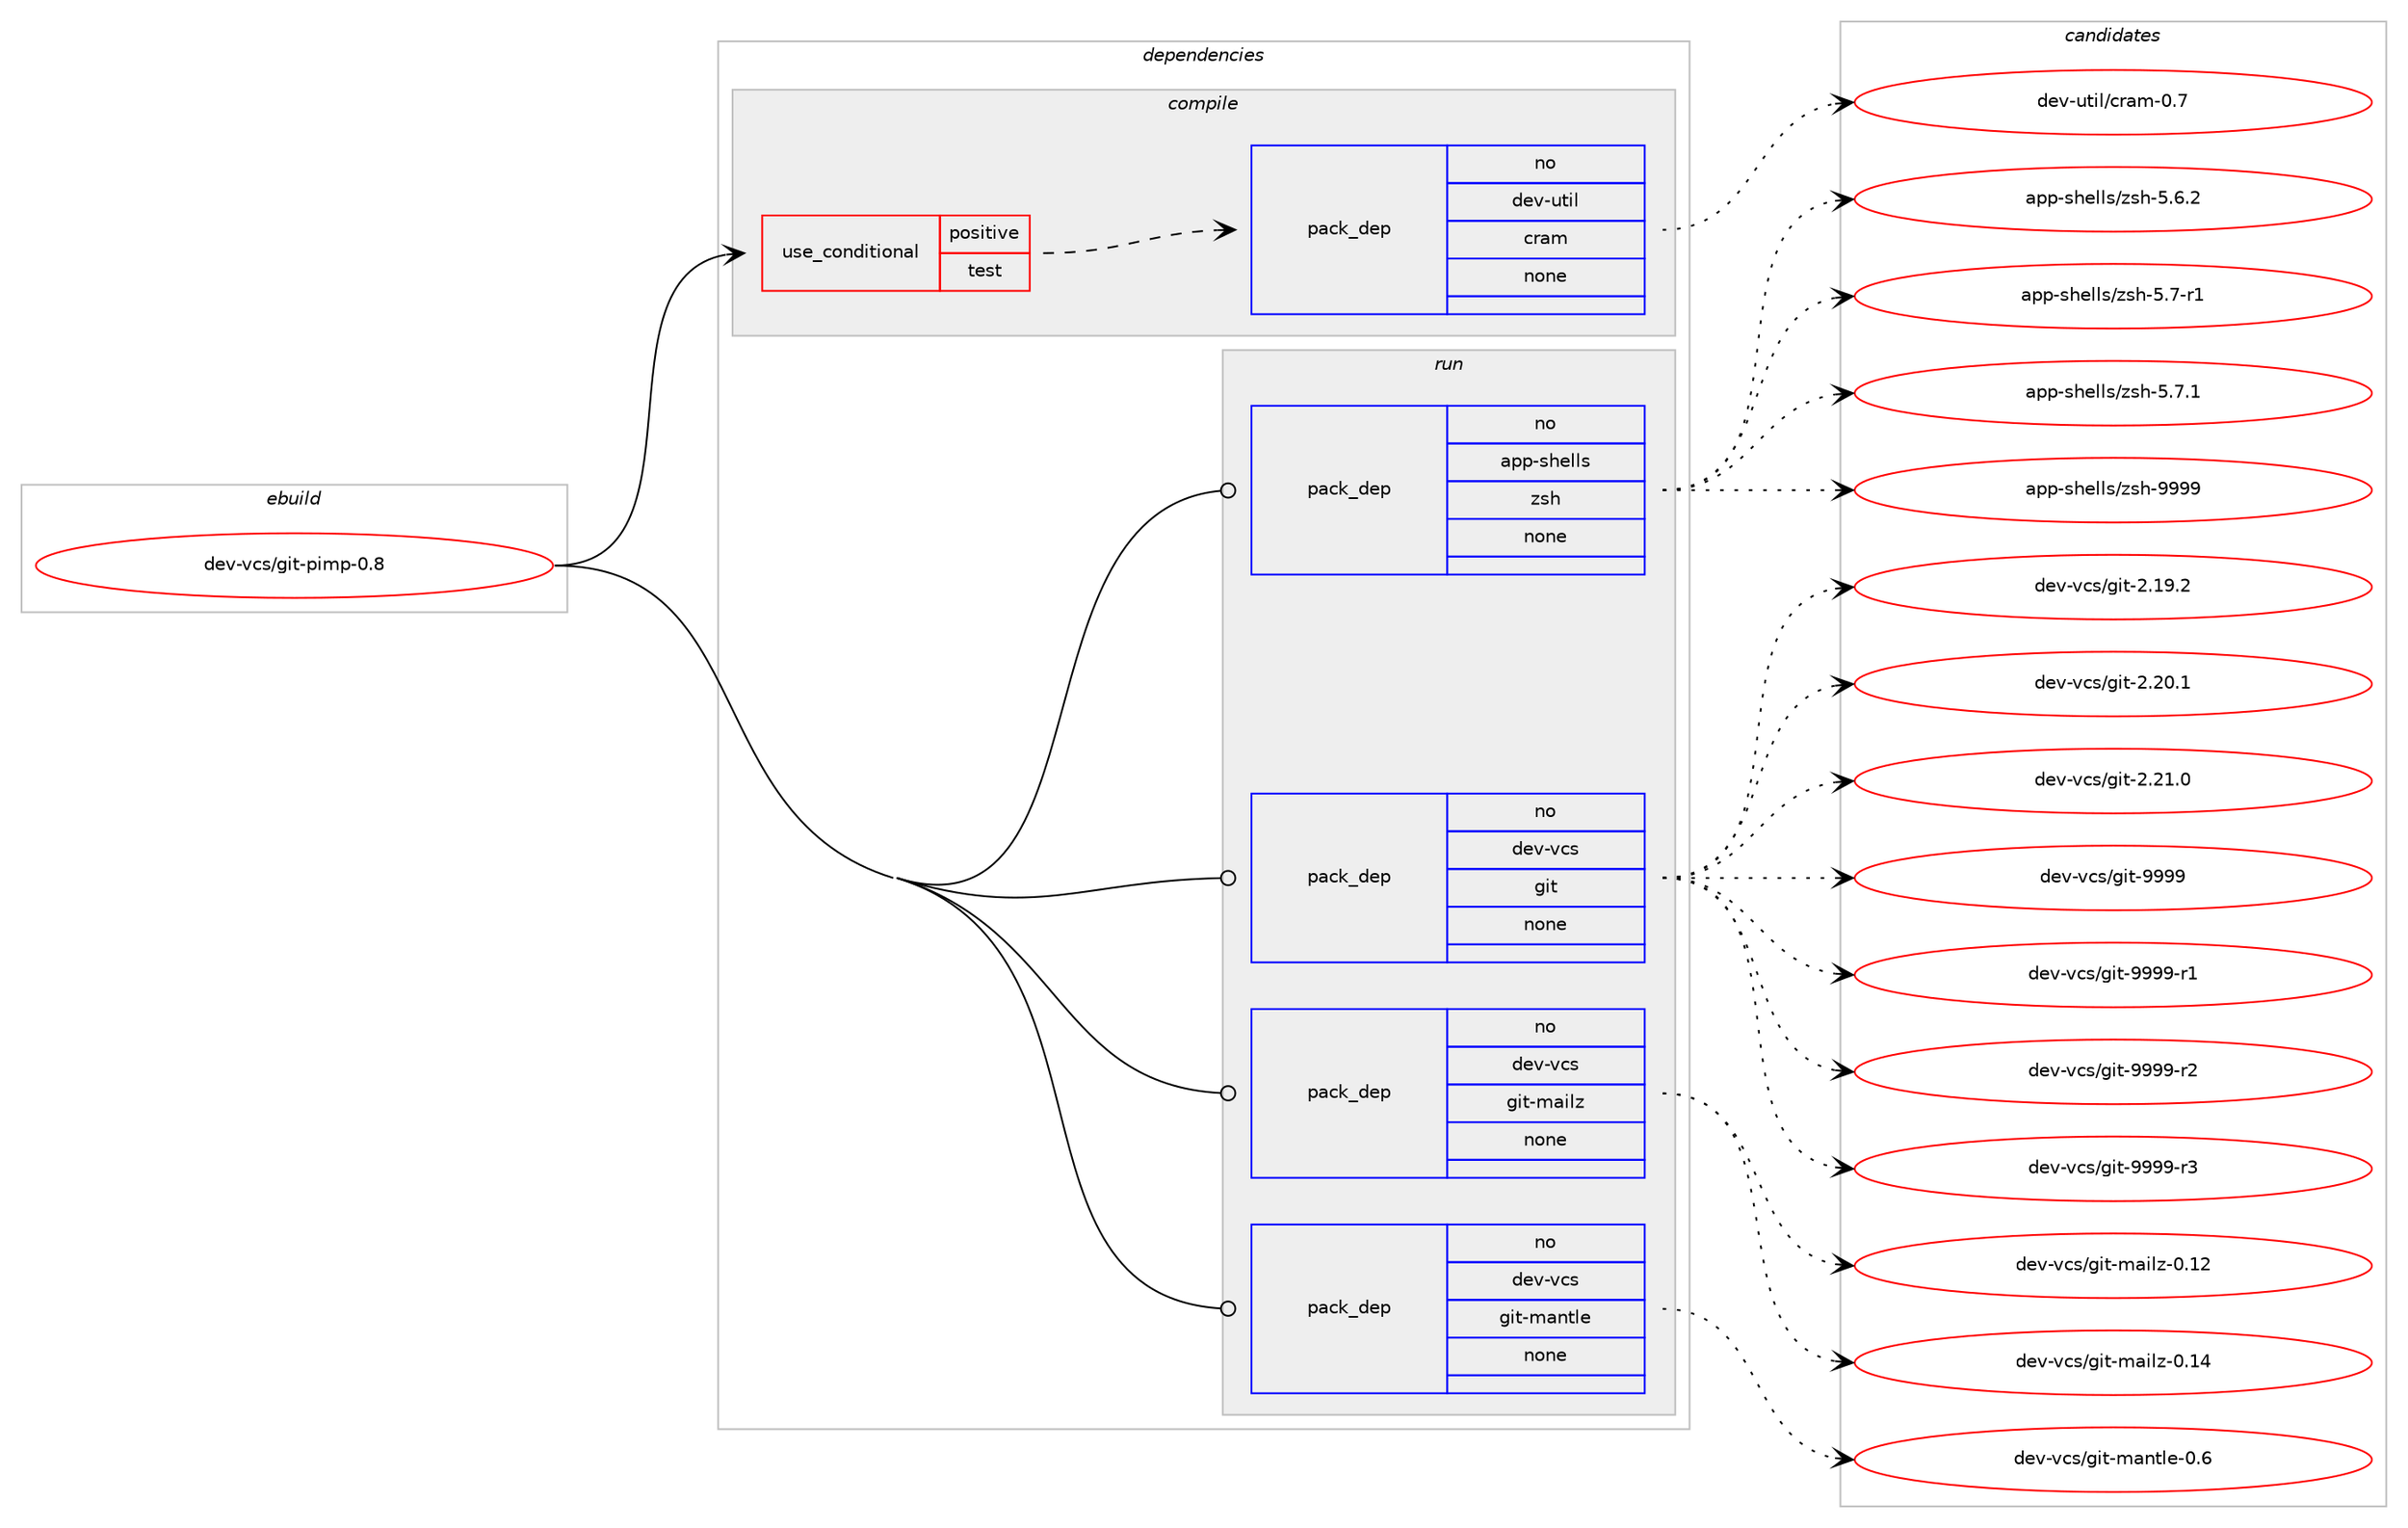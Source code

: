 digraph prolog {

# *************
# Graph options
# *************

newrank=true;
concentrate=true;
compound=true;
graph [rankdir=LR,fontname=Helvetica,fontsize=10,ranksep=1.5];#, ranksep=2.5, nodesep=0.2];
edge  [arrowhead=vee];
node  [fontname=Helvetica,fontsize=10];

# **********
# The ebuild
# **********

subgraph cluster_leftcol {
color=gray;
rank=same;
label=<<i>ebuild</i>>;
id [label="dev-vcs/git-pimp-0.8", color=red, width=4, href="../dev-vcs/git-pimp-0.8.svg"];
}

# ****************
# The dependencies
# ****************

subgraph cluster_midcol {
color=gray;
label=<<i>dependencies</i>>;
subgraph cluster_compile {
fillcolor="#eeeeee";
style=filled;
label=<<i>compile</i>>;
subgraph cond425590 {
dependency1551489 [label=<<TABLE BORDER="0" CELLBORDER="1" CELLSPACING="0" CELLPADDING="4"><TR><TD ROWSPAN="3" CELLPADDING="10">use_conditional</TD></TR><TR><TD>positive</TD></TR><TR><TD>test</TD></TR></TABLE>>, shape=none, color=red];
subgraph pack1102147 {
dependency1551490 [label=<<TABLE BORDER="0" CELLBORDER="1" CELLSPACING="0" CELLPADDING="4" WIDTH="220"><TR><TD ROWSPAN="6" CELLPADDING="30">pack_dep</TD></TR><TR><TD WIDTH="110">no</TD></TR><TR><TD>dev-util</TD></TR><TR><TD>cram</TD></TR><TR><TD>none</TD></TR><TR><TD></TD></TR></TABLE>>, shape=none, color=blue];
}
dependency1551489:e -> dependency1551490:w [weight=20,style="dashed",arrowhead="vee"];
}
id:e -> dependency1551489:w [weight=20,style="solid",arrowhead="vee"];
}
subgraph cluster_compileandrun {
fillcolor="#eeeeee";
style=filled;
label=<<i>compile and run</i>>;
}
subgraph cluster_run {
fillcolor="#eeeeee";
style=filled;
label=<<i>run</i>>;
subgraph pack1102148 {
dependency1551491 [label=<<TABLE BORDER="0" CELLBORDER="1" CELLSPACING="0" CELLPADDING="4" WIDTH="220"><TR><TD ROWSPAN="6" CELLPADDING="30">pack_dep</TD></TR><TR><TD WIDTH="110">no</TD></TR><TR><TD>app-shells</TD></TR><TR><TD>zsh</TD></TR><TR><TD>none</TD></TR><TR><TD></TD></TR></TABLE>>, shape=none, color=blue];
}
id:e -> dependency1551491:w [weight=20,style="solid",arrowhead="odot"];
subgraph pack1102149 {
dependency1551492 [label=<<TABLE BORDER="0" CELLBORDER="1" CELLSPACING="0" CELLPADDING="4" WIDTH="220"><TR><TD ROWSPAN="6" CELLPADDING="30">pack_dep</TD></TR><TR><TD WIDTH="110">no</TD></TR><TR><TD>dev-vcs</TD></TR><TR><TD>git</TD></TR><TR><TD>none</TD></TR><TR><TD></TD></TR></TABLE>>, shape=none, color=blue];
}
id:e -> dependency1551492:w [weight=20,style="solid",arrowhead="odot"];
subgraph pack1102150 {
dependency1551493 [label=<<TABLE BORDER="0" CELLBORDER="1" CELLSPACING="0" CELLPADDING="4" WIDTH="220"><TR><TD ROWSPAN="6" CELLPADDING="30">pack_dep</TD></TR><TR><TD WIDTH="110">no</TD></TR><TR><TD>dev-vcs</TD></TR><TR><TD>git-mailz</TD></TR><TR><TD>none</TD></TR><TR><TD></TD></TR></TABLE>>, shape=none, color=blue];
}
id:e -> dependency1551493:w [weight=20,style="solid",arrowhead="odot"];
subgraph pack1102151 {
dependency1551494 [label=<<TABLE BORDER="0" CELLBORDER="1" CELLSPACING="0" CELLPADDING="4" WIDTH="220"><TR><TD ROWSPAN="6" CELLPADDING="30">pack_dep</TD></TR><TR><TD WIDTH="110">no</TD></TR><TR><TD>dev-vcs</TD></TR><TR><TD>git-mantle</TD></TR><TR><TD>none</TD></TR><TR><TD></TD></TR></TABLE>>, shape=none, color=blue];
}
id:e -> dependency1551494:w [weight=20,style="solid",arrowhead="odot"];
}
}

# **************
# The candidates
# **************

subgraph cluster_choices {
rank=same;
color=gray;
label=<<i>candidates</i>>;

subgraph choice1102147 {
color=black;
nodesep=1;
choice1001011184511711610510847991149710945484655 [label="dev-util/cram-0.7", color=red, width=4,href="../dev-util/cram-0.7.svg"];
dependency1551490:e -> choice1001011184511711610510847991149710945484655:w [style=dotted,weight="100"];
}
subgraph choice1102148 {
color=black;
nodesep=1;
choice971121124511510410110810811547122115104455346544650 [label="app-shells/zsh-5.6.2", color=red, width=4,href="../app-shells/zsh-5.6.2.svg"];
choice971121124511510410110810811547122115104455346554511449 [label="app-shells/zsh-5.7-r1", color=red, width=4,href="../app-shells/zsh-5.7-r1.svg"];
choice971121124511510410110810811547122115104455346554649 [label="app-shells/zsh-5.7.1", color=red, width=4,href="../app-shells/zsh-5.7.1.svg"];
choice9711211245115104101108108115471221151044557575757 [label="app-shells/zsh-9999", color=red, width=4,href="../app-shells/zsh-9999.svg"];
dependency1551491:e -> choice971121124511510410110810811547122115104455346544650:w [style=dotted,weight="100"];
dependency1551491:e -> choice971121124511510410110810811547122115104455346554511449:w [style=dotted,weight="100"];
dependency1551491:e -> choice971121124511510410110810811547122115104455346554649:w [style=dotted,weight="100"];
dependency1551491:e -> choice9711211245115104101108108115471221151044557575757:w [style=dotted,weight="100"];
}
subgraph choice1102149 {
color=black;
nodesep=1;
choice10010111845118991154710310511645504649574650 [label="dev-vcs/git-2.19.2", color=red, width=4,href="../dev-vcs/git-2.19.2.svg"];
choice10010111845118991154710310511645504650484649 [label="dev-vcs/git-2.20.1", color=red, width=4,href="../dev-vcs/git-2.20.1.svg"];
choice10010111845118991154710310511645504650494648 [label="dev-vcs/git-2.21.0", color=red, width=4,href="../dev-vcs/git-2.21.0.svg"];
choice1001011184511899115471031051164557575757 [label="dev-vcs/git-9999", color=red, width=4,href="../dev-vcs/git-9999.svg"];
choice10010111845118991154710310511645575757574511449 [label="dev-vcs/git-9999-r1", color=red, width=4,href="../dev-vcs/git-9999-r1.svg"];
choice10010111845118991154710310511645575757574511450 [label="dev-vcs/git-9999-r2", color=red, width=4,href="../dev-vcs/git-9999-r2.svg"];
choice10010111845118991154710310511645575757574511451 [label="dev-vcs/git-9999-r3", color=red, width=4,href="../dev-vcs/git-9999-r3.svg"];
dependency1551492:e -> choice10010111845118991154710310511645504649574650:w [style=dotted,weight="100"];
dependency1551492:e -> choice10010111845118991154710310511645504650484649:w [style=dotted,weight="100"];
dependency1551492:e -> choice10010111845118991154710310511645504650494648:w [style=dotted,weight="100"];
dependency1551492:e -> choice1001011184511899115471031051164557575757:w [style=dotted,weight="100"];
dependency1551492:e -> choice10010111845118991154710310511645575757574511449:w [style=dotted,weight="100"];
dependency1551492:e -> choice10010111845118991154710310511645575757574511450:w [style=dotted,weight="100"];
dependency1551492:e -> choice10010111845118991154710310511645575757574511451:w [style=dotted,weight="100"];
}
subgraph choice1102150 {
color=black;
nodesep=1;
choice10010111845118991154710310511645109971051081224548464950 [label="dev-vcs/git-mailz-0.12", color=red, width=4,href="../dev-vcs/git-mailz-0.12.svg"];
choice10010111845118991154710310511645109971051081224548464952 [label="dev-vcs/git-mailz-0.14", color=red, width=4,href="../dev-vcs/git-mailz-0.14.svg"];
dependency1551493:e -> choice10010111845118991154710310511645109971051081224548464950:w [style=dotted,weight="100"];
dependency1551493:e -> choice10010111845118991154710310511645109971051081224548464952:w [style=dotted,weight="100"];
}
subgraph choice1102151 {
color=black;
nodesep=1;
choice100101118451189911547103105116451099711011610810145484654 [label="dev-vcs/git-mantle-0.6", color=red, width=4,href="../dev-vcs/git-mantle-0.6.svg"];
dependency1551494:e -> choice100101118451189911547103105116451099711011610810145484654:w [style=dotted,weight="100"];
}
}

}

